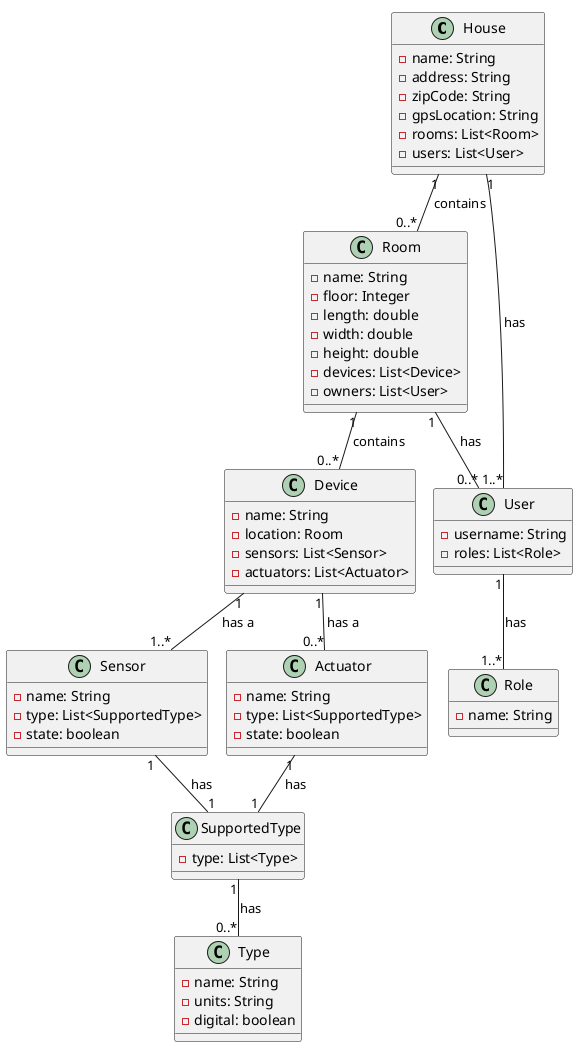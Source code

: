 @startuml
!pragma layout smetana
class House {
-name: String
-address: String
-zipCode: String
-gpsLocation: String
-rooms: List<Room>
-users: List<User>

}
' Room is a class that represents a room/divistion of the house, we will be considering
' that a room can be a bedroom, a kitchen but also a garden or a garage
class Room {

-name: String
-floor: Integer
-length: double
-width: double
-height: double
-devices: List<Device>
-owners: List<User>


}
' We can get the device type by a method checking
' the type of the sensors and actuators
class Device {
-name: String
-location: Room
-sensors: List<Sensor>
-actuators: List<Actuator>

}

class Sensor {
-name: String
-type: List<SupportedType>
-state: boolean



}
class SupportedType {
-type: List<Type>
}
class Type {
-name: String
-units: String
-digital: boolean


}
class Actuator {
-name: String
-type: List<SupportedType>
-state: boolean

}

class User {

-username: String
-roles: List<Role>

}

class Role {

-name: String


}

House "1" -- "0..*" Room : contains
Room "1"-- "0..*" Device : contains
Device "1" --"1..*" Sensor : has a
Device "1" --"0..*" Actuator : has a
House "1" -- "1..*" User : has
Room "1" -- "0..*" User : has
User "1"-- "1..*" Role : has
Sensor "1" -- "1" SupportedType : has
Actuator "1" -- "1" SupportedType : has
SupportedType "1" -- "0..*" Type : has

@enduml@startuml
!pragma layout smetana
class House {
-name: String
-address: String
-zipCode: String
-gpsLocation: String
-rooms: List<Room>
-users: List<User>

}

class Room {

-name: String
-floor: Integer
-length: double
-width: double
-height: double
-devices: List<Device>
-owners: List<User>

}

class Device {
-name: String
-location: Room
-state : boolean
-sensors: List<Sensor>
-actuators: List<Actuator>
}

class Sensor {
-name: String
-type: Type
-location: Room
-state: boolean



}
class Type {
-name: String



}
class Actuator {
-name: String
-type: Type
-location: Room
-state: boolean

}

class User {

-username: String
-roles: List<Role>

}

class Role {

-name: String


}

House "1" -- "0..*" Room : contains
Room "1"-- "0..*" Device : contains
Device "1" --"1..*" Sensor : has a
Device "1" --"0..*" Actuator : has a
House
 "1" -- "1..*" User : has
Room "1" -- "0..*" User : has
User "1"-- "1..*" Role : has
Sensor "1" -- "1" Type : has
Actuator "1" -- "1" Type : has

@enduml